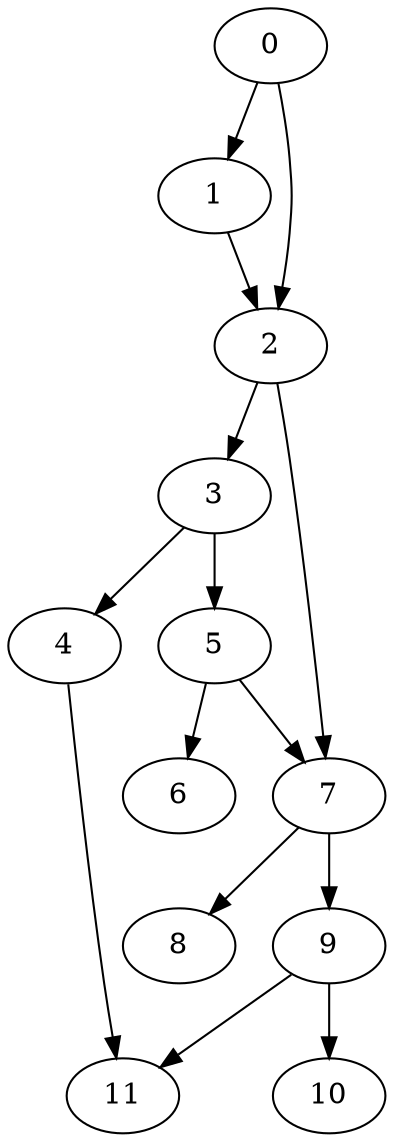 digraph {
	0
	1
	2
	3
	4
	5
	6
	7
	8
	9
	10
	11
	0 -> 2
	1 -> 2
	2 -> 3
	3 -> 5
	5 -> 6
	2 -> 7
	5 -> 7
	7 -> 9
	0 -> 1
	4 -> 11
	9 -> 11
	9 -> 10
	3 -> 4
	7 -> 8
}
